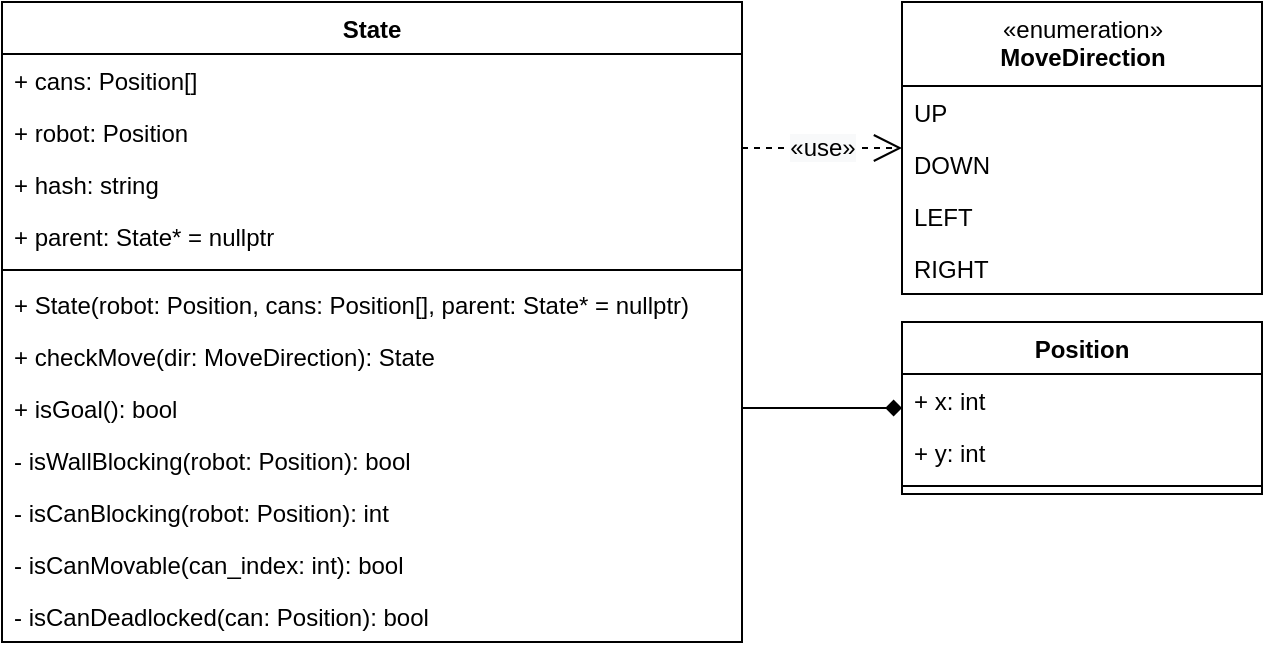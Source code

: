<mxfile version="13.9.9" type="device"><diagram id="D4697QEX056pBhKUQfVk" name="Page-1"><mxGraphModel dx="905" dy="672" grid="1" gridSize="10" guides="1" tooltips="1" connect="1" arrows="1" fold="1" page="1" pageScale="1" pageWidth="1654" pageHeight="1169" math="0" shadow="0"><root><mxCell id="0"/><mxCell id="1" parent="0"/><mxCell id="i4xfveP9vIvbYdWf6d-m-1" value="State" style="swimlane;fontStyle=1;align=center;verticalAlign=top;childLayout=stackLayout;horizontal=1;startSize=26;horizontalStack=0;resizeParent=1;resizeParentMax=0;resizeLast=0;collapsible=1;marginBottom=0;" parent="1" vertex="1"><mxGeometry x="470" y="360" width="370" height="320" as="geometry"/></mxCell><mxCell id="i4xfveP9vIvbYdWf6d-m-2" value="+ cans: Position[]" style="text;strokeColor=none;fillColor=none;align=left;verticalAlign=top;spacingLeft=4;spacingRight=4;overflow=hidden;rotatable=0;points=[[0,0.5],[1,0.5]];portConstraint=eastwest;" parent="i4xfveP9vIvbYdWf6d-m-1" vertex="1"><mxGeometry y="26" width="370" height="26" as="geometry"/></mxCell><mxCell id="i4xfveP9vIvbYdWf6d-m-9" value="+ robot: Position" style="text;strokeColor=none;fillColor=none;align=left;verticalAlign=top;spacingLeft=4;spacingRight=4;overflow=hidden;rotatable=0;points=[[0,0.5],[1,0.5]];portConstraint=eastwest;" parent="i4xfveP9vIvbYdWf6d-m-1" vertex="1"><mxGeometry y="52" width="370" height="26" as="geometry"/></mxCell><mxCell id="i4xfveP9vIvbYdWf6d-m-10" value="+ hash: string" style="text;strokeColor=none;fillColor=none;align=left;verticalAlign=top;spacingLeft=4;spacingRight=4;overflow=hidden;rotatable=0;points=[[0,0.5],[1,0.5]];portConstraint=eastwest;" parent="i4xfveP9vIvbYdWf6d-m-1" vertex="1"><mxGeometry y="78" width="370" height="26" as="geometry"/></mxCell><mxCell id="i4xfveP9vIvbYdWf6d-m-11" value="+ parent: State* = nullptr" style="text;strokeColor=none;fillColor=none;align=left;verticalAlign=top;spacingLeft=4;spacingRight=4;overflow=hidden;rotatable=0;points=[[0,0.5],[1,0.5]];portConstraint=eastwest;" parent="i4xfveP9vIvbYdWf6d-m-1" vertex="1"><mxGeometry y="104" width="370" height="26" as="geometry"/></mxCell><mxCell id="i4xfveP9vIvbYdWf6d-m-3" value="" style="line;strokeWidth=1;fillColor=none;align=left;verticalAlign=middle;spacingTop=-1;spacingLeft=3;spacingRight=3;rotatable=0;labelPosition=right;points=[];portConstraint=eastwest;" parent="i4xfveP9vIvbYdWf6d-m-1" vertex="1"><mxGeometry y="130" width="370" height="8" as="geometry"/></mxCell><mxCell id="i4xfveP9vIvbYdWf6d-m-4" value="+ State(robot: Position, cans: Position[], parent: State* = nullptr)" style="text;strokeColor=none;fillColor=none;align=left;verticalAlign=top;spacingLeft=4;spacingRight=4;overflow=hidden;rotatable=0;points=[[0,0.5],[1,0.5]];portConstraint=eastwest;" parent="i4xfveP9vIvbYdWf6d-m-1" vertex="1"><mxGeometry y="138" width="370" height="26" as="geometry"/></mxCell><mxCell id="i4xfveP9vIvbYdWf6d-m-19" value="+ checkMove(dir: MoveDirection): State" style="text;strokeColor=none;fillColor=none;align=left;verticalAlign=top;spacingLeft=4;spacingRight=4;overflow=hidden;rotatable=0;points=[[0,0.5],[1,0.5]];portConstraint=eastwest;" parent="i4xfveP9vIvbYdWf6d-m-1" vertex="1"><mxGeometry y="164" width="370" height="26" as="geometry"/></mxCell><mxCell id="i4xfveP9vIvbYdWf6d-m-13" value="+ isGoal(): bool" style="text;strokeColor=none;fillColor=none;align=left;verticalAlign=top;spacingLeft=4;spacingRight=4;overflow=hidden;rotatable=0;points=[[0,0.5],[1,0.5]];portConstraint=eastwest;" parent="i4xfveP9vIvbYdWf6d-m-1" vertex="1"><mxGeometry y="190" width="370" height="26" as="geometry"/></mxCell><mxCell id="i4xfveP9vIvbYdWf6d-m-14" value="- isWallBlocking(robot: Position): bool" style="text;strokeColor=none;fillColor=none;align=left;verticalAlign=top;spacingLeft=4;spacingRight=4;overflow=hidden;rotatable=0;points=[[0,0.5],[1,0.5]];portConstraint=eastwest;" parent="i4xfveP9vIvbYdWf6d-m-1" vertex="1"><mxGeometry y="216" width="370" height="26" as="geometry"/></mxCell><mxCell id="i4xfveP9vIvbYdWf6d-m-15" value="- isCanBlocking(robot: Position): int" style="text;strokeColor=none;fillColor=none;align=left;verticalAlign=top;spacingLeft=4;spacingRight=4;overflow=hidden;rotatable=0;points=[[0,0.5],[1,0.5]];portConstraint=eastwest;" parent="i4xfveP9vIvbYdWf6d-m-1" vertex="1"><mxGeometry y="242" width="370" height="26" as="geometry"/></mxCell><mxCell id="i4xfveP9vIvbYdWf6d-m-16" value="- isCanMovable(can_index: int): bool" style="text;strokeColor=none;fillColor=none;align=left;verticalAlign=top;spacingLeft=4;spacingRight=4;overflow=hidden;rotatable=0;points=[[0,0.5],[1,0.5]];portConstraint=eastwest;" parent="i4xfveP9vIvbYdWf6d-m-1" vertex="1"><mxGeometry y="268" width="370" height="26" as="geometry"/></mxCell><mxCell id="i4xfveP9vIvbYdWf6d-m-18" value="- isCanDeadlocked(can: Position): bool" style="text;strokeColor=none;fillColor=none;align=left;verticalAlign=top;spacingLeft=4;spacingRight=4;overflow=hidden;rotatable=0;points=[[0,0.5],[1,0.5]];portConstraint=eastwest;" parent="i4xfveP9vIvbYdWf6d-m-1" vertex="1"><mxGeometry y="294" width="370" height="26" as="geometry"/></mxCell><object label="&lt;span style=&quot;font-weight: normal&quot;&gt;«enumeration»&lt;br&gt;&lt;/span&gt;MoveDirection" Reference="https://stackoverflow.com/a/40255633" id="i4xfveP9vIvbYdWf6d-m-20"><mxCell style="swimlane;fontStyle=1;align=center;verticalAlign=top;childLayout=stackLayout;horizontal=1;startSize=42;horizontalStack=0;resizeParent=1;resizeParentMax=0;resizeLast=0;collapsible=1;marginBottom=0;html=1;" parent="1" vertex="1"><mxGeometry x="920" y="360" width="180" height="146" as="geometry"/></mxCell></object><mxCell id="i4xfveP9vIvbYdWf6d-m-21" value="UP" style="text;strokeColor=none;fillColor=none;align=left;verticalAlign=top;spacingLeft=4;spacingRight=4;overflow=hidden;rotatable=0;points=[[0,0.5],[1,0.5]];portConstraint=eastwest;" parent="i4xfveP9vIvbYdWf6d-m-20" vertex="1"><mxGeometry y="42" width="180" height="26" as="geometry"/></mxCell><mxCell id="i4xfveP9vIvbYdWf6d-m-22" value="DOWN" style="text;strokeColor=none;fillColor=none;align=left;verticalAlign=top;spacingLeft=4;spacingRight=4;overflow=hidden;rotatable=0;points=[[0,0.5],[1,0.5]];portConstraint=eastwest;" parent="i4xfveP9vIvbYdWf6d-m-20" vertex="1"><mxGeometry y="68" width="180" height="26" as="geometry"/></mxCell><mxCell id="i4xfveP9vIvbYdWf6d-m-23" value="LEFT" style="text;strokeColor=none;fillColor=none;align=left;verticalAlign=top;spacingLeft=4;spacingRight=4;overflow=hidden;rotatable=0;points=[[0,0.5],[1,0.5]];portConstraint=eastwest;" parent="i4xfveP9vIvbYdWf6d-m-20" vertex="1"><mxGeometry y="94" width="180" height="26" as="geometry"/></mxCell><mxCell id="i4xfveP9vIvbYdWf6d-m-25" value="RIGHT" style="text;strokeColor=none;fillColor=none;align=left;verticalAlign=top;spacingLeft=4;spacingRight=4;overflow=hidden;rotatable=0;points=[[0,0.5],[1,0.5]];portConstraint=eastwest;" parent="i4xfveP9vIvbYdWf6d-m-20" vertex="1"><mxGeometry y="120" width="180" height="26" as="geometry"/></mxCell><mxCell id="i4xfveP9vIvbYdWf6d-m-24" value="&lt;span style=&quot;font-size: 12px ; background-color: rgb(248 , 249 , 250)&quot;&gt;«use»&lt;/span&gt;" style="endArrow=open;endSize=12;dashed=1;html=1;rounded=0;edgeStyle=orthogonalEdgeStyle;" parent="1" source="i4xfveP9vIvbYdWf6d-m-1" target="i4xfveP9vIvbYdWf6d-m-20" edge="1"><mxGeometry width="160" relative="1" as="geometry"><mxPoint x="440" y="300" as="sourcePoint"/><mxPoint x="400.034" y="90" as="targetPoint"/><mxPoint as="offset"/><Array as="points"><mxPoint x="880" y="433"/><mxPoint x="880" y="433"/></Array></mxGeometry></mxCell><mxCell id="i4xfveP9vIvbYdWf6d-m-31" value="Position" style="swimlane;fontStyle=1;align=center;verticalAlign=top;childLayout=stackLayout;horizontal=1;startSize=26;horizontalStack=0;resizeParent=1;resizeParentMax=0;resizeLast=0;collapsible=1;marginBottom=0;" parent="1" vertex="1"><mxGeometry x="920" y="520" width="180" height="86" as="geometry"/></mxCell><mxCell id="i4xfveP9vIvbYdWf6d-m-34" value="+ x: int" style="text;strokeColor=none;fillColor=none;align=left;verticalAlign=top;spacingLeft=4;spacingRight=4;overflow=hidden;rotatable=0;points=[[0,0.5],[1,0.5]];portConstraint=eastwest;" parent="i4xfveP9vIvbYdWf6d-m-31" vertex="1"><mxGeometry y="26" width="180" height="26" as="geometry"/></mxCell><mxCell id="i4xfveP9vIvbYdWf6d-m-35" value="+ y: int" style="text;strokeColor=none;fillColor=none;align=left;verticalAlign=top;spacingLeft=4;spacingRight=4;overflow=hidden;rotatable=0;points=[[0,0.5],[1,0.5]];portConstraint=eastwest;" parent="i4xfveP9vIvbYdWf6d-m-31" vertex="1"><mxGeometry y="52" width="180" height="26" as="geometry"/></mxCell><mxCell id="i4xfveP9vIvbYdWf6d-m-36" value="" style="line;strokeWidth=1;fillColor=none;align=left;verticalAlign=middle;spacingTop=-1;spacingLeft=3;spacingRight=3;rotatable=0;labelPosition=right;points=[];portConstraint=eastwest;" parent="i4xfveP9vIvbYdWf6d-m-31" vertex="1"><mxGeometry y="78" width="180" height="8" as="geometry"/></mxCell><mxCell id="art7jzdp6zhoJtSgcoHe-1" value="" style="endArrow=diamond;html=1;edgeStyle=orthogonalEdgeStyle;rounded=0;endFill=1;" edge="1" parent="1" source="i4xfveP9vIvbYdWf6d-m-1" target="i4xfveP9vIvbYdWf6d-m-31"><mxGeometry relative="1" as="geometry"><mxPoint x="360" y="160" as="sourcePoint"/><mxPoint x="360" y="80" as="targetPoint"/><Array as="points"><mxPoint x="870" y="563"/><mxPoint x="870" y="563"/></Array></mxGeometry></mxCell></root></mxGraphModel></diagram></mxfile>